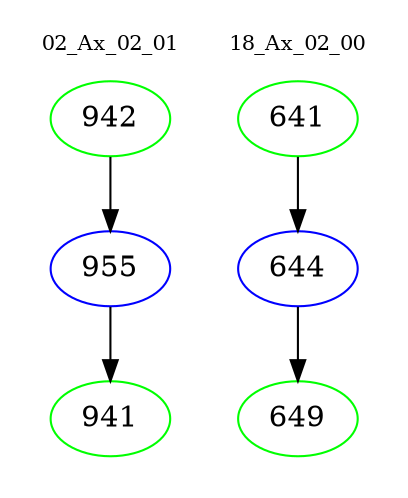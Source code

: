 digraph{
subgraph cluster_0 {
color = white
label = "02_Ax_02_01";
fontsize=10;
T0_942 [label="942", color="green"]
T0_942 -> T0_955 [color="black"]
T0_955 [label="955", color="blue"]
T0_955 -> T0_941 [color="black"]
T0_941 [label="941", color="green"]
}
subgraph cluster_1 {
color = white
label = "18_Ax_02_00";
fontsize=10;
T1_641 [label="641", color="green"]
T1_641 -> T1_644 [color="black"]
T1_644 [label="644", color="blue"]
T1_644 -> T1_649 [color="black"]
T1_649 [label="649", color="green"]
}
}
